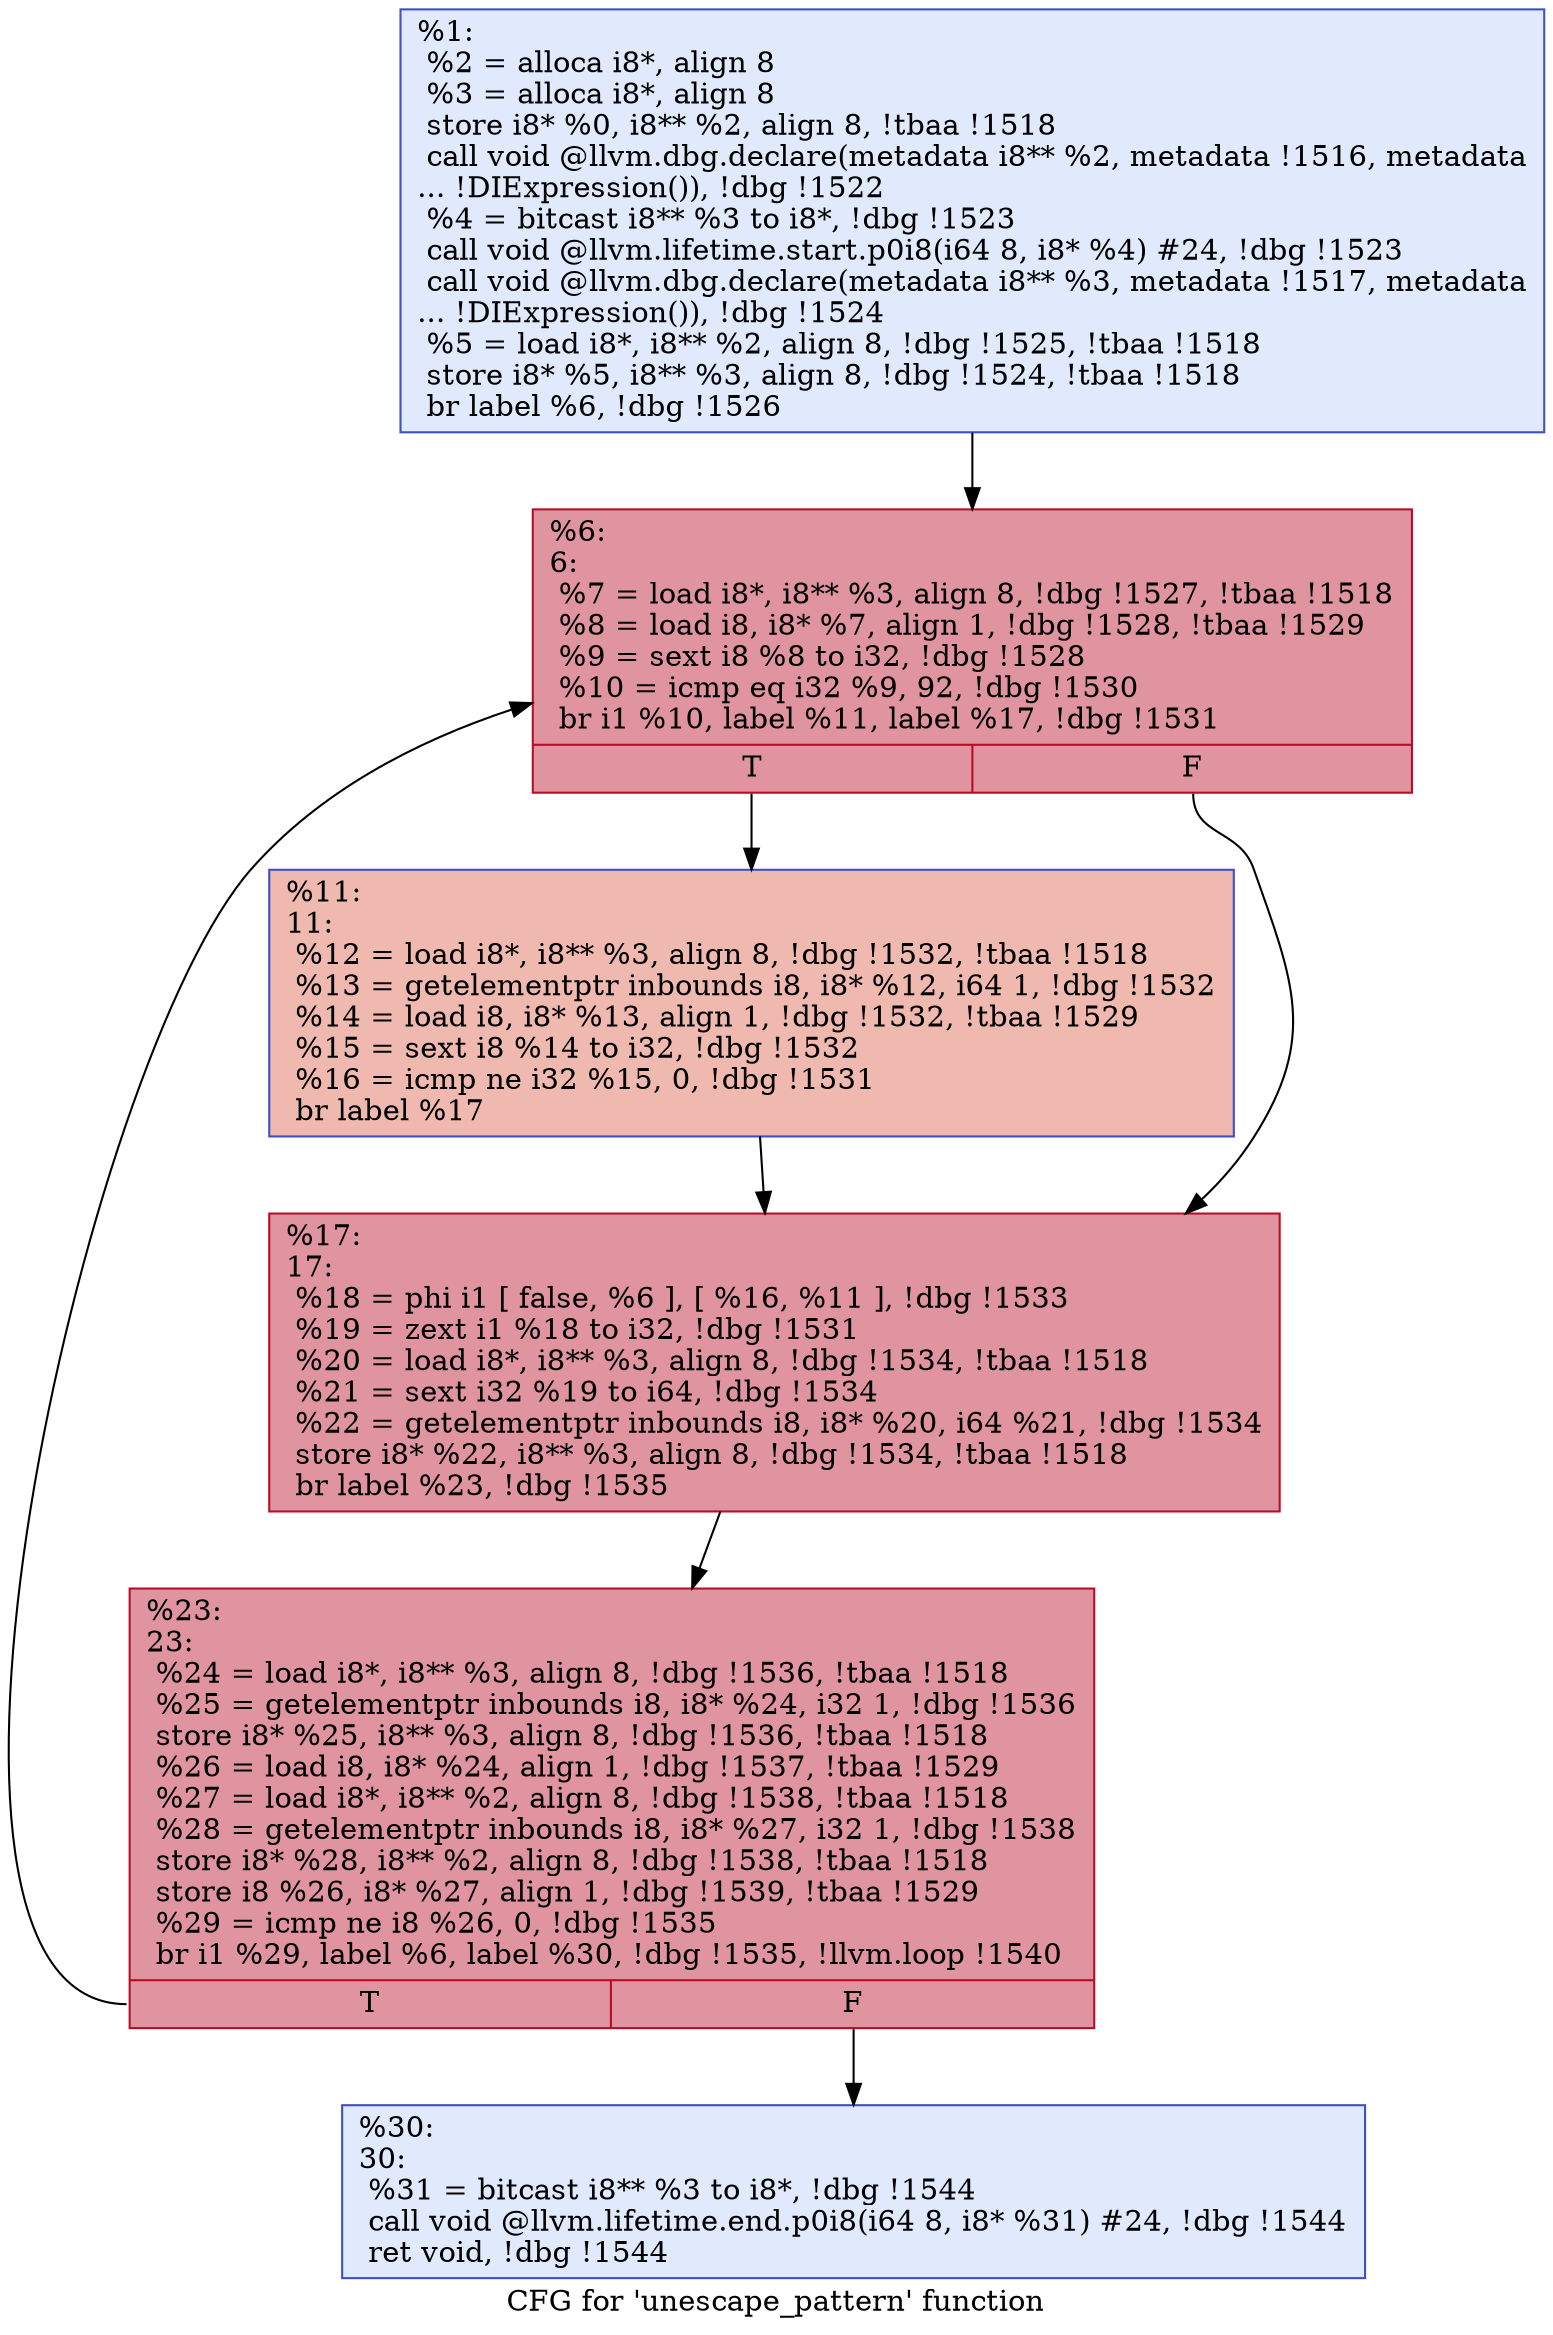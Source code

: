 digraph "CFG for 'unescape_pattern' function" {
	label="CFG for 'unescape_pattern' function";

	Node0x242b710 [shape=record,color="#3d50c3ff", style=filled, fillcolor="#b9d0f970",label="{%1:\l  %2 = alloca i8*, align 8\l  %3 = alloca i8*, align 8\l  store i8* %0, i8** %2, align 8, !tbaa !1518\l  call void @llvm.dbg.declare(metadata i8** %2, metadata !1516, metadata\l... !DIExpression()), !dbg !1522\l  %4 = bitcast i8** %3 to i8*, !dbg !1523\l  call void @llvm.lifetime.start.p0i8(i64 8, i8* %4) #24, !dbg !1523\l  call void @llvm.dbg.declare(metadata i8** %3, metadata !1517, metadata\l... !DIExpression()), !dbg !1524\l  %5 = load i8*, i8** %2, align 8, !dbg !1525, !tbaa !1518\l  store i8* %5, i8** %3, align 8, !dbg !1524, !tbaa !1518\l  br label %6, !dbg !1526\l}"];
	Node0x242b710 -> Node0x242b7a0;
	Node0x242b7a0 [shape=record,color="#b70d28ff", style=filled, fillcolor="#b70d2870",label="{%6:\l6:                                                \l  %7 = load i8*, i8** %3, align 8, !dbg !1527, !tbaa !1518\l  %8 = load i8, i8* %7, align 1, !dbg !1528, !tbaa !1529\l  %9 = sext i8 %8 to i32, !dbg !1528\l  %10 = icmp eq i32 %9, 92, !dbg !1530\l  br i1 %10, label %11, label %17, !dbg !1531\l|{<s0>T|<s1>F}}"];
	Node0x242b7a0:s0 -> Node0x242b7f0;
	Node0x242b7a0:s1 -> Node0x242b840;
	Node0x242b7f0 [shape=record,color="#3d50c3ff", style=filled, fillcolor="#de614d70",label="{%11:\l11:                                               \l  %12 = load i8*, i8** %3, align 8, !dbg !1532, !tbaa !1518\l  %13 = getelementptr inbounds i8, i8* %12, i64 1, !dbg !1532\l  %14 = load i8, i8* %13, align 1, !dbg !1532, !tbaa !1529\l  %15 = sext i8 %14 to i32, !dbg !1532\l  %16 = icmp ne i32 %15, 0, !dbg !1531\l  br label %17\l}"];
	Node0x242b7f0 -> Node0x242b840;
	Node0x242b840 [shape=record,color="#b70d28ff", style=filled, fillcolor="#b70d2870",label="{%17:\l17:                                               \l  %18 = phi i1 [ false, %6 ], [ %16, %11 ], !dbg !1533\l  %19 = zext i1 %18 to i32, !dbg !1531\l  %20 = load i8*, i8** %3, align 8, !dbg !1534, !tbaa !1518\l  %21 = sext i32 %19 to i64, !dbg !1534\l  %22 = getelementptr inbounds i8, i8* %20, i64 %21, !dbg !1534\l  store i8* %22, i8** %3, align 8, !dbg !1534, !tbaa !1518\l  br label %23, !dbg !1535\l}"];
	Node0x242b840 -> Node0x242b890;
	Node0x242b890 [shape=record,color="#b70d28ff", style=filled, fillcolor="#b70d2870",label="{%23:\l23:                                               \l  %24 = load i8*, i8** %3, align 8, !dbg !1536, !tbaa !1518\l  %25 = getelementptr inbounds i8, i8* %24, i32 1, !dbg !1536\l  store i8* %25, i8** %3, align 8, !dbg !1536, !tbaa !1518\l  %26 = load i8, i8* %24, align 1, !dbg !1537, !tbaa !1529\l  %27 = load i8*, i8** %2, align 8, !dbg !1538, !tbaa !1518\l  %28 = getelementptr inbounds i8, i8* %27, i32 1, !dbg !1538\l  store i8* %28, i8** %2, align 8, !dbg !1538, !tbaa !1518\l  store i8 %26, i8* %27, align 1, !dbg !1539, !tbaa !1529\l  %29 = icmp ne i8 %26, 0, !dbg !1535\l  br i1 %29, label %6, label %30, !dbg !1535, !llvm.loop !1540\l|{<s0>T|<s1>F}}"];
	Node0x242b890:s0 -> Node0x242b7a0;
	Node0x242b890:s1 -> Node0x242b8e0;
	Node0x242b8e0 [shape=record,color="#3d50c3ff", style=filled, fillcolor="#b9d0f970",label="{%30:\l30:                                               \l  %31 = bitcast i8** %3 to i8*, !dbg !1544\l  call void @llvm.lifetime.end.p0i8(i64 8, i8* %31) #24, !dbg !1544\l  ret void, !dbg !1544\l}"];
}
